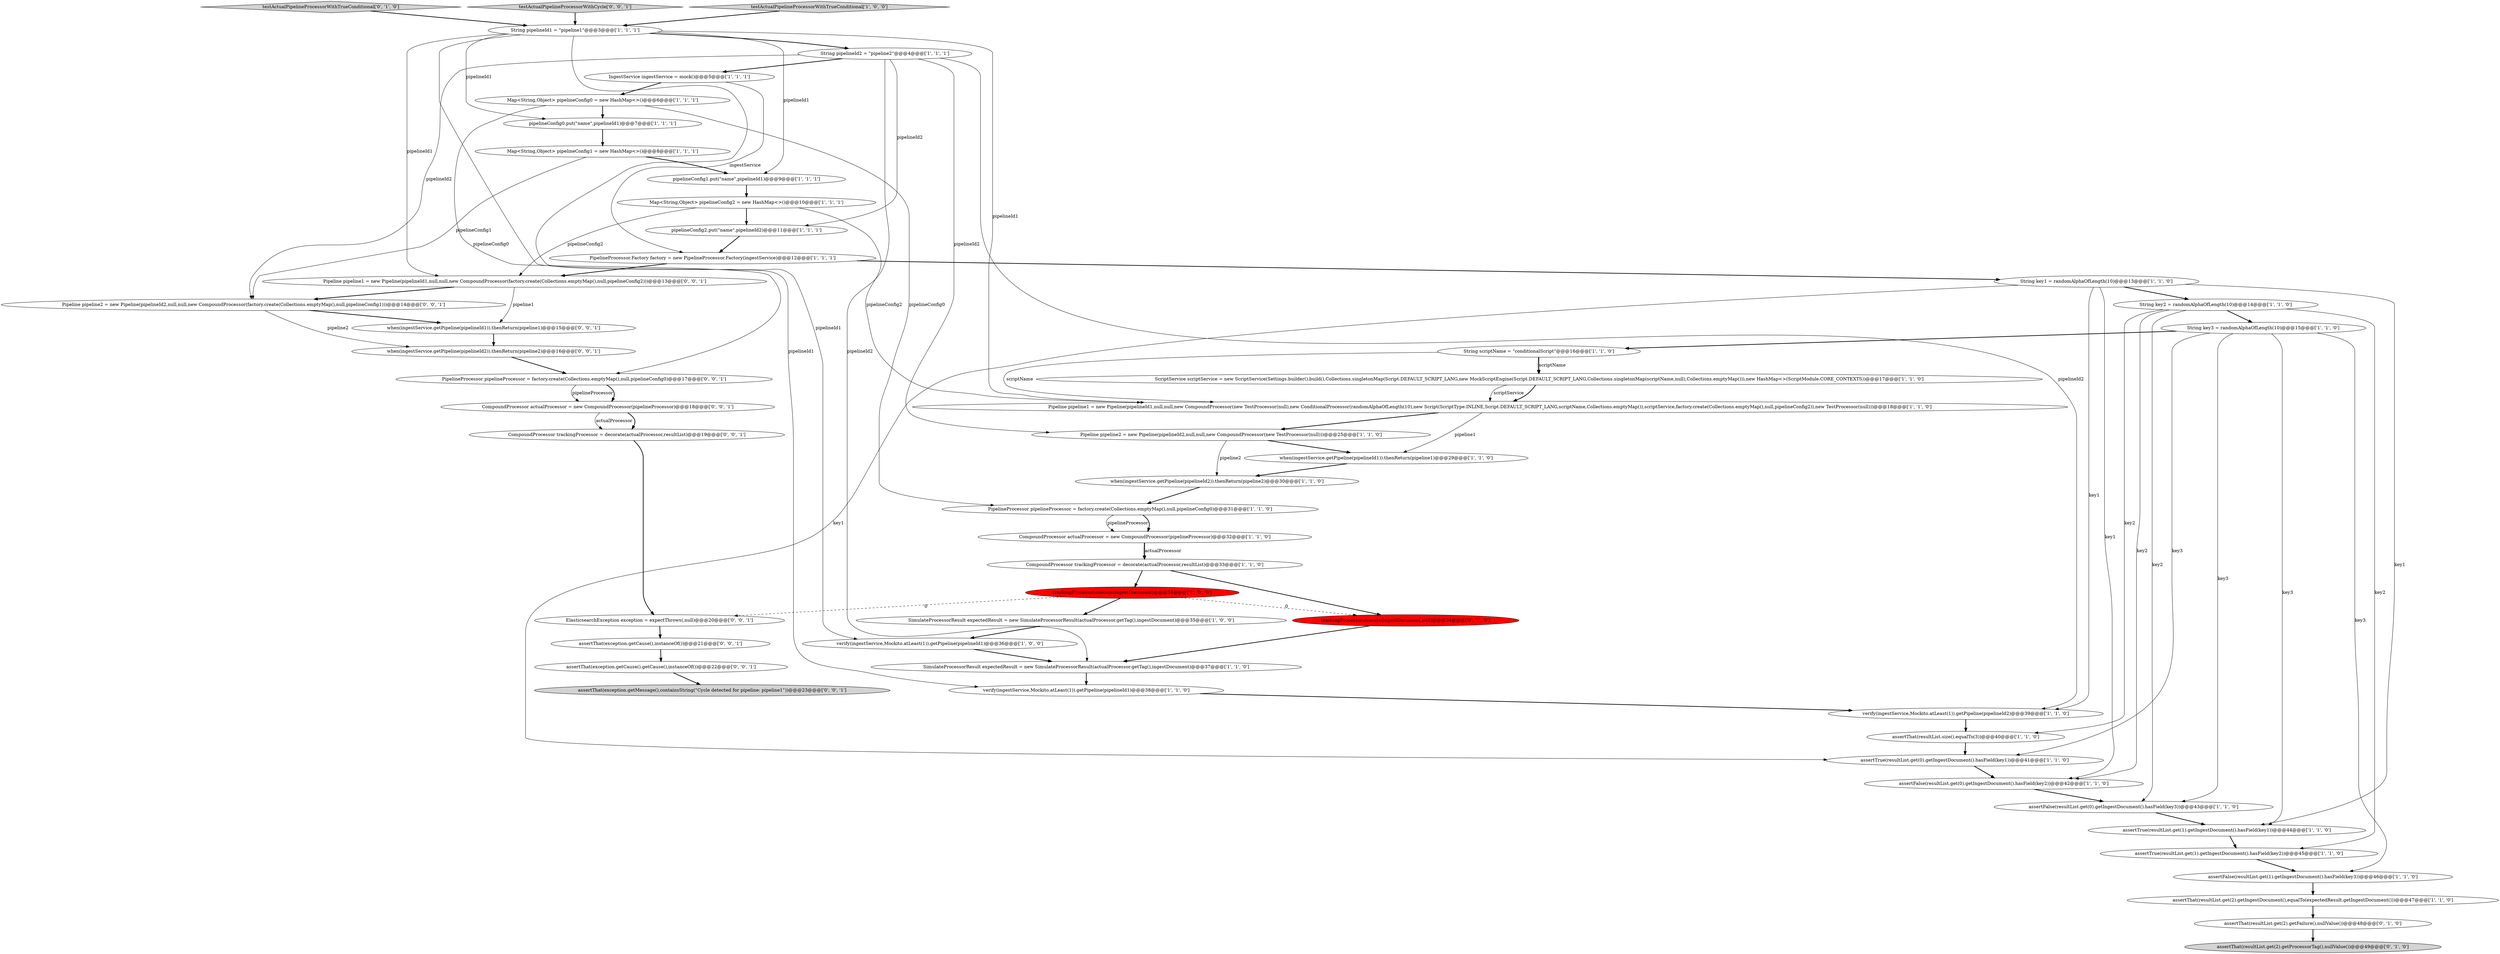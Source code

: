 digraph {
3 [style = filled, label = "PipelineProcessor pipelineProcessor = factory.create(Collections.emptyMap(),null,pipelineConfig0)@@@31@@@['1', '1', '0']", fillcolor = white, shape = ellipse image = "AAA0AAABBB1BBB"];
48 [style = filled, label = "when(ingestService.getPipeline(pipelineId2)).thenReturn(pipeline2)@@@16@@@['0', '0', '1']", fillcolor = white, shape = ellipse image = "AAA0AAABBB3BBB"];
45 [style = filled, label = "Pipeline pipeline1 = new Pipeline(pipelineId1,null,null,new CompoundProcessor(factory.create(Collections.emptyMap(),null,pipelineConfig2)))@@@13@@@['0', '0', '1']", fillcolor = white, shape = ellipse image = "AAA0AAABBB3BBB"];
26 [style = filled, label = "String key1 = randomAlphaOfLength(10)@@@13@@@['1', '1', '0']", fillcolor = white, shape = ellipse image = "AAA0AAABBB1BBB"];
20 [style = filled, label = "String key3 = randomAlphaOfLength(10)@@@15@@@['1', '1', '0']", fillcolor = white, shape = ellipse image = "AAA0AAABBB1BBB"];
39 [style = filled, label = "testActualPipelineProcessorWithTrueConditional['0', '1', '0']", fillcolor = lightgray, shape = diamond image = "AAA0AAABBB2BBB"];
28 [style = filled, label = "String scriptName = \"conditionalScript\"@@@16@@@['1', '1', '0']", fillcolor = white, shape = ellipse image = "AAA0AAABBB1BBB"];
36 [style = filled, label = "String pipelineId2 = \"pipeline2\"@@@4@@@['1', '1', '1']", fillcolor = white, shape = ellipse image = "AAA0AAABBB1BBB"];
41 [style = filled, label = "assertThat(exception.getCause(),instanceOf())@@@21@@@['0', '0', '1']", fillcolor = white, shape = ellipse image = "AAA0AAABBB3BBB"];
46 [style = filled, label = "assertThat(exception.getMessage(),containsString(\"Cycle detected for pipeline: pipeline1\"))@@@23@@@['0', '0', '1']", fillcolor = lightgray, shape = ellipse image = "AAA0AAABBB3BBB"];
18 [style = filled, label = "CompoundProcessor trackingProcessor = decorate(actualProcessor,resultList)@@@33@@@['1', '1', '0']", fillcolor = white, shape = ellipse image = "AAA0AAABBB1BBB"];
51 [style = filled, label = "testActualPipelineProcessorWithCycle['0', '0', '1']", fillcolor = lightgray, shape = diamond image = "AAA0AAABBB3BBB"];
14 [style = filled, label = "pipelineConfig2.put(\"name\",pipelineId2)@@@11@@@['1', '1', '1']", fillcolor = white, shape = ellipse image = "AAA0AAABBB1BBB"];
0 [style = filled, label = "pipelineConfig0.put(\"name\",pipelineId1)@@@7@@@['1', '1', '1']", fillcolor = white, shape = ellipse image = "AAA0AAABBB1BBB"];
1 [style = filled, label = "when(ingestService.getPipeline(pipelineId1)).thenReturn(pipeline1)@@@29@@@['1', '1', '0']", fillcolor = white, shape = ellipse image = "AAA0AAABBB1BBB"];
22 [style = filled, label = "String pipelineId1 = \"pipeline1\"@@@3@@@['1', '1', '1']", fillcolor = white, shape = ellipse image = "AAA0AAABBB1BBB"];
27 [style = filled, label = "assertTrue(resultList.get(1).getIngestDocument().hasField(key2))@@@45@@@['1', '1', '0']", fillcolor = white, shape = ellipse image = "AAA0AAABBB1BBB"];
30 [style = filled, label = "assertFalse(resultList.get(0).getIngestDocument().hasField(key2))@@@42@@@['1', '1', '0']", fillcolor = white, shape = ellipse image = "AAA0AAABBB1BBB"];
52 [style = filled, label = "ElasticsearchException exception = expectThrows(,null)@@@20@@@['0', '0', '1']", fillcolor = white, shape = ellipse image = "AAA0AAABBB3BBB"];
25 [style = filled, label = "assertThat(resultList.get(2).getIngestDocument(),equalTo(expectedResult.getIngestDocument()))@@@47@@@['1', '1', '0']", fillcolor = white, shape = ellipse image = "AAA0AAABBB1BBB"];
6 [style = filled, label = "testActualPipelineProcessorWithTrueConditional['1', '0', '0']", fillcolor = lightgray, shape = diamond image = "AAA0AAABBB1BBB"];
33 [style = filled, label = "assertFalse(resultList.get(0).getIngestDocument().hasField(key3))@@@43@@@['1', '1', '0']", fillcolor = white, shape = ellipse image = "AAA0AAABBB1BBB"];
9 [style = filled, label = "trackingProcessor.execute(ingestDocument)@@@34@@@['1', '0', '0']", fillcolor = red, shape = ellipse image = "AAA1AAABBB1BBB"];
37 [style = filled, label = "trackingProcessor.execute(ingestDocument,null)@@@34@@@['0', '1', '0']", fillcolor = red, shape = ellipse image = "AAA1AAABBB2BBB"];
42 [style = filled, label = "CompoundProcessor actualProcessor = new CompoundProcessor(pipelineProcessor)@@@18@@@['0', '0', '1']", fillcolor = white, shape = ellipse image = "AAA0AAABBB3BBB"];
16 [style = filled, label = "assertTrue(resultList.get(1).getIngestDocument().hasField(key1))@@@44@@@['1', '1', '0']", fillcolor = white, shape = ellipse image = "AAA0AAABBB1BBB"];
43 [style = filled, label = "when(ingestService.getPipeline(pipelineId1)).thenReturn(pipeline1)@@@15@@@['0', '0', '1']", fillcolor = white, shape = ellipse image = "AAA0AAABBB3BBB"];
8 [style = filled, label = "Pipeline pipeline1 = new Pipeline(pipelineId1,null,null,new CompoundProcessor(new TestProcessor(null),new ConditionalProcessor(randomAlphaOfLength(10),new Script(ScriptType.INLINE,Script.DEFAULT_SCRIPT_LANG,scriptName,Collections.emptyMap()),scriptService,factory.create(Collections.emptyMap(),null,pipelineConfig2)),new TestProcessor(null)))@@@18@@@['1', '1', '0']", fillcolor = white, shape = ellipse image = "AAA0AAABBB1BBB"];
11 [style = filled, label = "String key2 = randomAlphaOfLength(10)@@@14@@@['1', '1', '0']", fillcolor = white, shape = ellipse image = "AAA0AAABBB1BBB"];
40 [style = filled, label = "assertThat(resultList.get(2).getFailure(),nullValue())@@@48@@@['0', '1', '0']", fillcolor = white, shape = ellipse image = "AAA0AAABBB2BBB"];
50 [style = filled, label = "Pipeline pipeline2 = new Pipeline(pipelineId2,null,null,new CompoundProcessor(factory.create(Collections.emptyMap(),null,pipelineConfig1)))@@@14@@@['0', '0', '1']", fillcolor = white, shape = ellipse image = "AAA0AAABBB3BBB"];
15 [style = filled, label = "SimulateProcessorResult expectedResult = new SimulateProcessorResult(actualProcessor.getTag(),ingestDocument)@@@35@@@['1', '0', '0']", fillcolor = white, shape = ellipse image = "AAA0AAABBB1BBB"];
31 [style = filled, label = "Map<String,Object> pipelineConfig0 = new HashMap<>()@@@6@@@['1', '1', '1']", fillcolor = white, shape = ellipse image = "AAA0AAABBB1BBB"];
21 [style = filled, label = "CompoundProcessor actualProcessor = new CompoundProcessor(pipelineProcessor)@@@32@@@['1', '1', '0']", fillcolor = white, shape = ellipse image = "AAA0AAABBB1BBB"];
44 [style = filled, label = "CompoundProcessor trackingProcessor = decorate(actualProcessor,resultList)@@@19@@@['0', '0', '1']", fillcolor = white, shape = ellipse image = "AAA0AAABBB3BBB"];
23 [style = filled, label = "Pipeline pipeline2 = new Pipeline(pipelineId2,null,null,new CompoundProcessor(new TestProcessor(null)))@@@25@@@['1', '1', '0']", fillcolor = white, shape = ellipse image = "AAA0AAABBB1BBB"];
49 [style = filled, label = "assertThat(exception.getCause().getCause(),instanceOf())@@@22@@@['0', '0', '1']", fillcolor = white, shape = ellipse image = "AAA0AAABBB3BBB"];
24 [style = filled, label = "verify(ingestService,Mockito.atLeast(1)).getPipeline(pipelineId2)@@@39@@@['1', '1', '0']", fillcolor = white, shape = ellipse image = "AAA0AAABBB1BBB"];
19 [style = filled, label = "verify(ingestService,Mockito.atLeast(1)).getPipeline(pipelineId1)@@@38@@@['1', '1', '0']", fillcolor = white, shape = ellipse image = "AAA0AAABBB1BBB"];
12 [style = filled, label = "assertThat(resultList.size(),equalTo(3))@@@40@@@['1', '1', '0']", fillcolor = white, shape = ellipse image = "AAA0AAABBB1BBB"];
34 [style = filled, label = "ScriptService scriptService = new ScriptService(Settings.builder().build(),Collections.singletonMap(Script.DEFAULT_SCRIPT_LANG,new MockScriptEngine(Script.DEFAULT_SCRIPT_LANG,Collections.singletonMap(scriptName,null),Collections.emptyMap())),new HashMap<>(ScriptModule.CORE_CONTEXTS))@@@17@@@['1', '1', '0']", fillcolor = white, shape = ellipse image = "AAA0AAABBB1BBB"];
10 [style = filled, label = "assertTrue(resultList.get(0).getIngestDocument().hasField(key1))@@@41@@@['1', '1', '0']", fillcolor = white, shape = ellipse image = "AAA0AAABBB1BBB"];
5 [style = filled, label = "IngestService ingestService = mock()@@@5@@@['1', '1', '1']", fillcolor = white, shape = ellipse image = "AAA0AAABBB1BBB"];
32 [style = filled, label = "verify(ingestService,Mockito.atLeast(1)).getPipeline(pipelineId1)@@@36@@@['1', '0', '0']", fillcolor = white, shape = ellipse image = "AAA0AAABBB1BBB"];
2 [style = filled, label = "when(ingestService.getPipeline(pipelineId2)).thenReturn(pipeline2)@@@30@@@['1', '1', '0']", fillcolor = white, shape = ellipse image = "AAA0AAABBB1BBB"];
38 [style = filled, label = "assertThat(resultList.get(2).getProcessorTag(),nullValue())@@@49@@@['0', '1', '0']", fillcolor = lightgray, shape = ellipse image = "AAA0AAABBB2BBB"];
47 [style = filled, label = "PipelineProcessor pipelineProcessor = factory.create(Collections.emptyMap(),null,pipelineConfig0)@@@17@@@['0', '0', '1']", fillcolor = white, shape = ellipse image = "AAA0AAABBB3BBB"];
17 [style = filled, label = "SimulateProcessorResult expectedResult = new SimulateProcessorResult(actualProcessor.getTag(),ingestDocument)@@@37@@@['1', '1', '0']", fillcolor = white, shape = ellipse image = "AAA0AAABBB1BBB"];
35 [style = filled, label = "Map<String,Object> pipelineConfig2 = new HashMap<>()@@@10@@@['1', '1', '1']", fillcolor = white, shape = ellipse image = "AAA0AAABBB1BBB"];
13 [style = filled, label = "pipelineConfig1.put(\"name\",pipelineId1)@@@9@@@['1', '1', '1']", fillcolor = white, shape = ellipse image = "AAA0AAABBB1BBB"];
7 [style = filled, label = "PipelineProcessor.Factory factory = new PipelineProcessor.Factory(ingestService)@@@12@@@['1', '1', '1']", fillcolor = white, shape = ellipse image = "AAA0AAABBB1BBB"];
4 [style = filled, label = "assertFalse(resultList.get(1).getIngestDocument().hasField(key3))@@@46@@@['1', '1', '0']", fillcolor = white, shape = ellipse image = "AAA0AAABBB1BBB"];
29 [style = filled, label = "Map<String,Object> pipelineConfig1 = new HashMap<>()@@@8@@@['1', '1', '1']", fillcolor = white, shape = ellipse image = "AAA0AAABBB1BBB"];
11->27 [style = solid, label="key2"];
45->43 [style = solid, label="pipeline1"];
4->25 [style = bold, label=""];
6->22 [style = bold, label=""];
22->19 [style = solid, label="pipelineId1"];
9->52 [style = dashed, label="0"];
22->13 [style = solid, label="pipelineId1"];
35->8 [style = solid, label="pipelineConfig2"];
40->38 [style = bold, label=""];
26->11 [style = bold, label=""];
21->18 [style = bold, label=""];
14->7 [style = bold, label=""];
19->24 [style = bold, label=""];
7->26 [style = bold, label=""];
26->30 [style = solid, label="key1"];
12->10 [style = bold, label=""];
42->44 [style = bold, label=""];
22->0 [style = solid, label="pipelineId1"];
47->42 [style = solid, label="pipelineProcessor"];
36->23 [style = solid, label="pipelineId2"];
50->48 [style = solid, label="pipeline2"];
25->40 [style = bold, label=""];
35->45 [style = solid, label="pipelineConfig2"];
22->8 [style = solid, label="pipelineId1"];
33->16 [style = bold, label=""];
50->43 [style = bold, label=""];
8->23 [style = bold, label=""];
36->50 [style = solid, label="pipelineId2"];
0->29 [style = bold, label=""];
41->49 [style = bold, label=""];
34->8 [style = bold, label=""];
20->10 [style = solid, label="key3"];
28->34 [style = solid, label="scriptName"];
9->37 [style = dashed, label="0"];
39->22 [style = bold, label=""];
28->8 [style = solid, label="scriptName"];
22->32 [style = solid, label="pipelineId1"];
26->16 [style = solid, label="key1"];
49->46 [style = bold, label=""];
18->9 [style = bold, label=""];
36->24 [style = solid, label="pipelineId2"];
20->33 [style = solid, label="key3"];
32->17 [style = bold, label=""];
18->37 [style = bold, label=""];
24->12 [style = bold, label=""];
3->21 [style = solid, label="pipelineProcessor"];
30->33 [style = bold, label=""];
16->27 [style = bold, label=""];
47->42 [style = bold, label=""];
31->0 [style = bold, label=""];
2->3 [style = bold, label=""];
52->41 [style = bold, label=""];
36->14 [style = solid, label="pipelineId2"];
35->14 [style = bold, label=""];
31->3 [style = solid, label="pipelineConfig0"];
36->17 [style = solid, label="pipelineId2"];
11->33 [style = solid, label="key2"];
5->7 [style = solid, label="ingestService"];
42->44 [style = solid, label="actualProcessor"];
21->18 [style = solid, label="actualProcessor"];
3->21 [style = bold, label=""];
11->12 [style = solid, label="key2"];
36->5 [style = bold, label=""];
1->2 [style = bold, label=""];
10->30 [style = bold, label=""];
20->16 [style = solid, label="key3"];
26->10 [style = solid, label="key1"];
31->47 [style = solid, label="pipelineConfig0"];
11->20 [style = bold, label=""];
23->2 [style = solid, label="pipeline2"];
28->34 [style = bold, label=""];
37->17 [style = bold, label=""];
20->28 [style = bold, label=""];
43->48 [style = bold, label=""];
22->45 [style = solid, label="pipelineId1"];
20->4 [style = solid, label="key3"];
29->50 [style = solid, label="pipelineConfig1"];
17->19 [style = bold, label=""];
26->24 [style = solid, label="key1"];
34->8 [style = solid, label="scriptService"];
7->45 [style = bold, label=""];
27->4 [style = bold, label=""];
5->31 [style = bold, label=""];
45->50 [style = bold, label=""];
9->15 [style = bold, label=""];
48->47 [style = bold, label=""];
51->22 [style = bold, label=""];
22->36 [style = bold, label=""];
44->52 [style = bold, label=""];
11->30 [style = solid, label="key2"];
23->1 [style = bold, label=""];
8->1 [style = solid, label="pipeline1"];
15->32 [style = bold, label=""];
13->35 [style = bold, label=""];
29->13 [style = bold, label=""];
}
